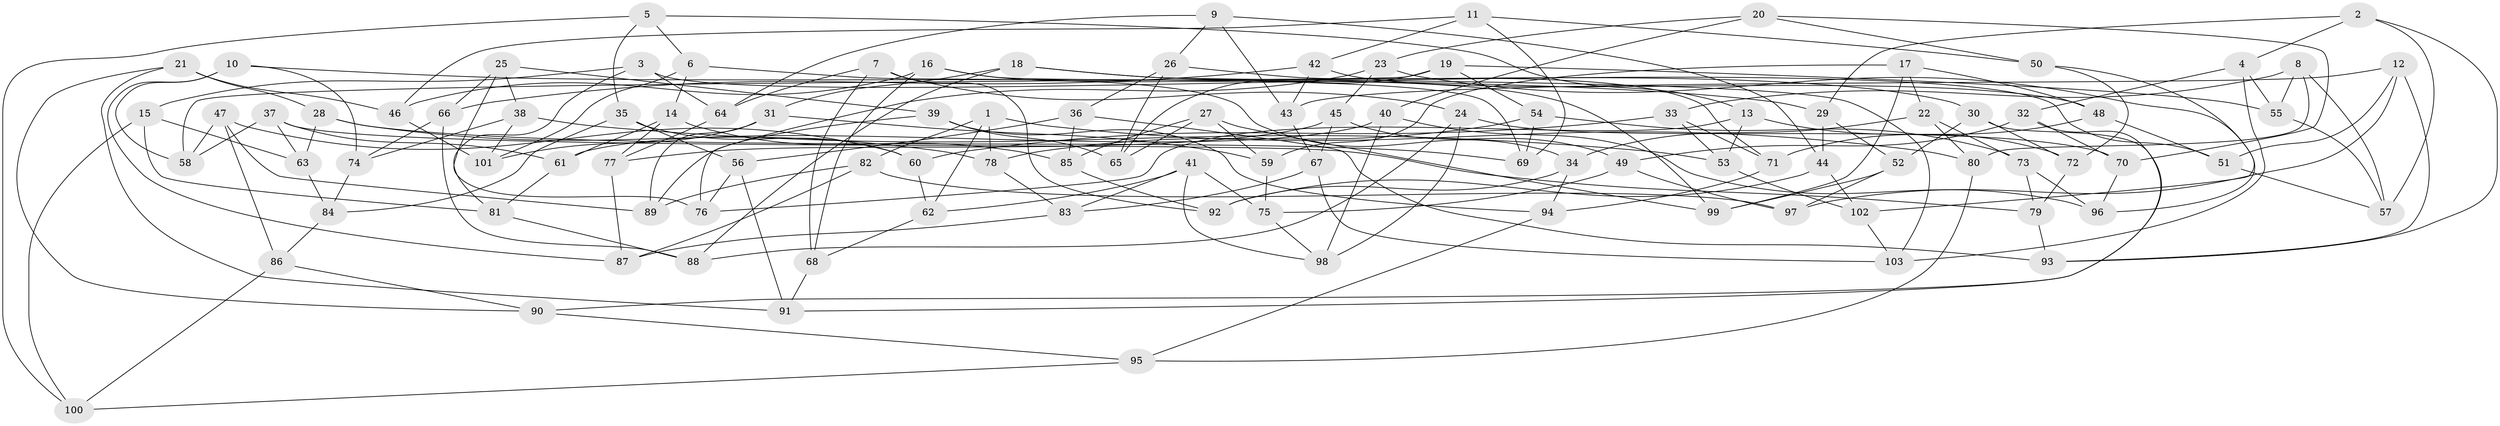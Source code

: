 // coarse degree distribution, {9: 0.0975609756097561, 6: 0.0975609756097561, 3: 0.0975609756097561, 12: 0.07317073170731707, 7: 0.07317073170731707, 16: 0.024390243902439025, 13: 0.024390243902439025, 5: 0.0975609756097561, 14: 0.024390243902439025, 8: 0.04878048780487805, 4: 0.34146341463414637}
// Generated by graph-tools (version 1.1) at 2025/20/03/04/25 18:20:40]
// undirected, 103 vertices, 206 edges
graph export_dot {
graph [start="1"]
  node [color=gray90,style=filled];
  1;
  2;
  3;
  4;
  5;
  6;
  7;
  8;
  9;
  10;
  11;
  12;
  13;
  14;
  15;
  16;
  17;
  18;
  19;
  20;
  21;
  22;
  23;
  24;
  25;
  26;
  27;
  28;
  29;
  30;
  31;
  32;
  33;
  34;
  35;
  36;
  37;
  38;
  39;
  40;
  41;
  42;
  43;
  44;
  45;
  46;
  47;
  48;
  49;
  50;
  51;
  52;
  53;
  54;
  55;
  56;
  57;
  58;
  59;
  60;
  61;
  62;
  63;
  64;
  65;
  66;
  67;
  68;
  69;
  70;
  71;
  72;
  73;
  74;
  75;
  76;
  77;
  78;
  79;
  80;
  81;
  82;
  83;
  84;
  85;
  86;
  87;
  88;
  89;
  90;
  91;
  92;
  93;
  94;
  95;
  96;
  97;
  98;
  99;
  100;
  101;
  102;
  103;
  1 -- 80;
  1 -- 62;
  1 -- 78;
  1 -- 82;
  2 -- 57;
  2 -- 4;
  2 -- 29;
  2 -- 93;
  3 -- 51;
  3 -- 15;
  3 -- 81;
  3 -- 64;
  4 -- 32;
  4 -- 55;
  4 -- 103;
  5 -- 35;
  5 -- 100;
  5 -- 6;
  5 -- 13;
  6 -- 14;
  6 -- 101;
  6 -- 34;
  7 -- 68;
  7 -- 64;
  7 -- 92;
  7 -- 24;
  8 -- 57;
  8 -- 33;
  8 -- 80;
  8 -- 55;
  9 -- 43;
  9 -- 44;
  9 -- 64;
  9 -- 26;
  10 -- 29;
  10 -- 87;
  10 -- 58;
  10 -- 74;
  11 -- 50;
  11 -- 46;
  11 -- 42;
  11 -- 69;
  12 -- 93;
  12 -- 43;
  12 -- 51;
  12 -- 97;
  13 -- 53;
  13 -- 72;
  13 -- 76;
  14 -- 77;
  14 -- 61;
  14 -- 85;
  15 -- 63;
  15 -- 100;
  15 -- 81;
  16 -- 46;
  16 -- 69;
  16 -- 68;
  16 -- 99;
  17 -- 59;
  17 -- 99;
  17 -- 48;
  17 -- 22;
  18 -- 88;
  18 -- 30;
  18 -- 31;
  18 -- 103;
  19 -- 58;
  19 -- 55;
  19 -- 65;
  19 -- 54;
  20 -- 50;
  20 -- 40;
  20 -- 70;
  20 -- 23;
  21 -- 90;
  21 -- 91;
  21 -- 28;
  21 -- 46;
  22 -- 73;
  22 -- 34;
  22 -- 80;
  23 -- 45;
  23 -- 96;
  23 -- 76;
  24 -- 70;
  24 -- 98;
  24 -- 88;
  25 -- 39;
  25 -- 66;
  25 -- 38;
  25 -- 76;
  26 -- 36;
  26 -- 65;
  26 -- 71;
  27 -- 65;
  27 -- 99;
  27 -- 85;
  27 -- 59;
  28 -- 78;
  28 -- 69;
  28 -- 63;
  29 -- 52;
  29 -- 44;
  30 -- 52;
  30 -- 91;
  30 -- 72;
  31 -- 89;
  31 -- 59;
  31 -- 101;
  32 -- 70;
  32 -- 90;
  32 -- 49;
  33 -- 71;
  33 -- 53;
  33 -- 60;
  34 -- 92;
  34 -- 94;
  35 -- 56;
  35 -- 60;
  35 -- 84;
  36 -- 56;
  36 -- 85;
  36 -- 93;
  37 -- 58;
  37 -- 79;
  37 -- 63;
  37 -- 61;
  38 -- 53;
  38 -- 74;
  38 -- 101;
  39 -- 65;
  39 -- 89;
  39 -- 94;
  40 -- 96;
  40 -- 98;
  40 -- 61;
  41 -- 62;
  41 -- 98;
  41 -- 83;
  41 -- 75;
  42 -- 43;
  42 -- 48;
  42 -- 66;
  43 -- 67;
  44 -- 92;
  44 -- 102;
  45 -- 67;
  45 -- 49;
  45 -- 77;
  46 -- 101;
  47 -- 58;
  47 -- 60;
  47 -- 89;
  47 -- 86;
  48 -- 51;
  48 -- 71;
  49 -- 75;
  49 -- 97;
  50 -- 72;
  50 -- 102;
  51 -- 57;
  52 -- 97;
  52 -- 99;
  53 -- 102;
  54 -- 78;
  54 -- 69;
  54 -- 73;
  55 -- 57;
  56 -- 91;
  56 -- 76;
  59 -- 75;
  60 -- 62;
  61 -- 81;
  62 -- 68;
  63 -- 84;
  64 -- 77;
  66 -- 74;
  66 -- 88;
  67 -- 103;
  67 -- 83;
  68 -- 91;
  70 -- 96;
  71 -- 94;
  72 -- 79;
  73 -- 96;
  73 -- 79;
  74 -- 84;
  75 -- 98;
  77 -- 87;
  78 -- 83;
  79 -- 93;
  80 -- 95;
  81 -- 88;
  82 -- 97;
  82 -- 89;
  82 -- 87;
  83 -- 87;
  84 -- 86;
  85 -- 92;
  86 -- 100;
  86 -- 90;
  90 -- 95;
  94 -- 95;
  95 -- 100;
  102 -- 103;
}

